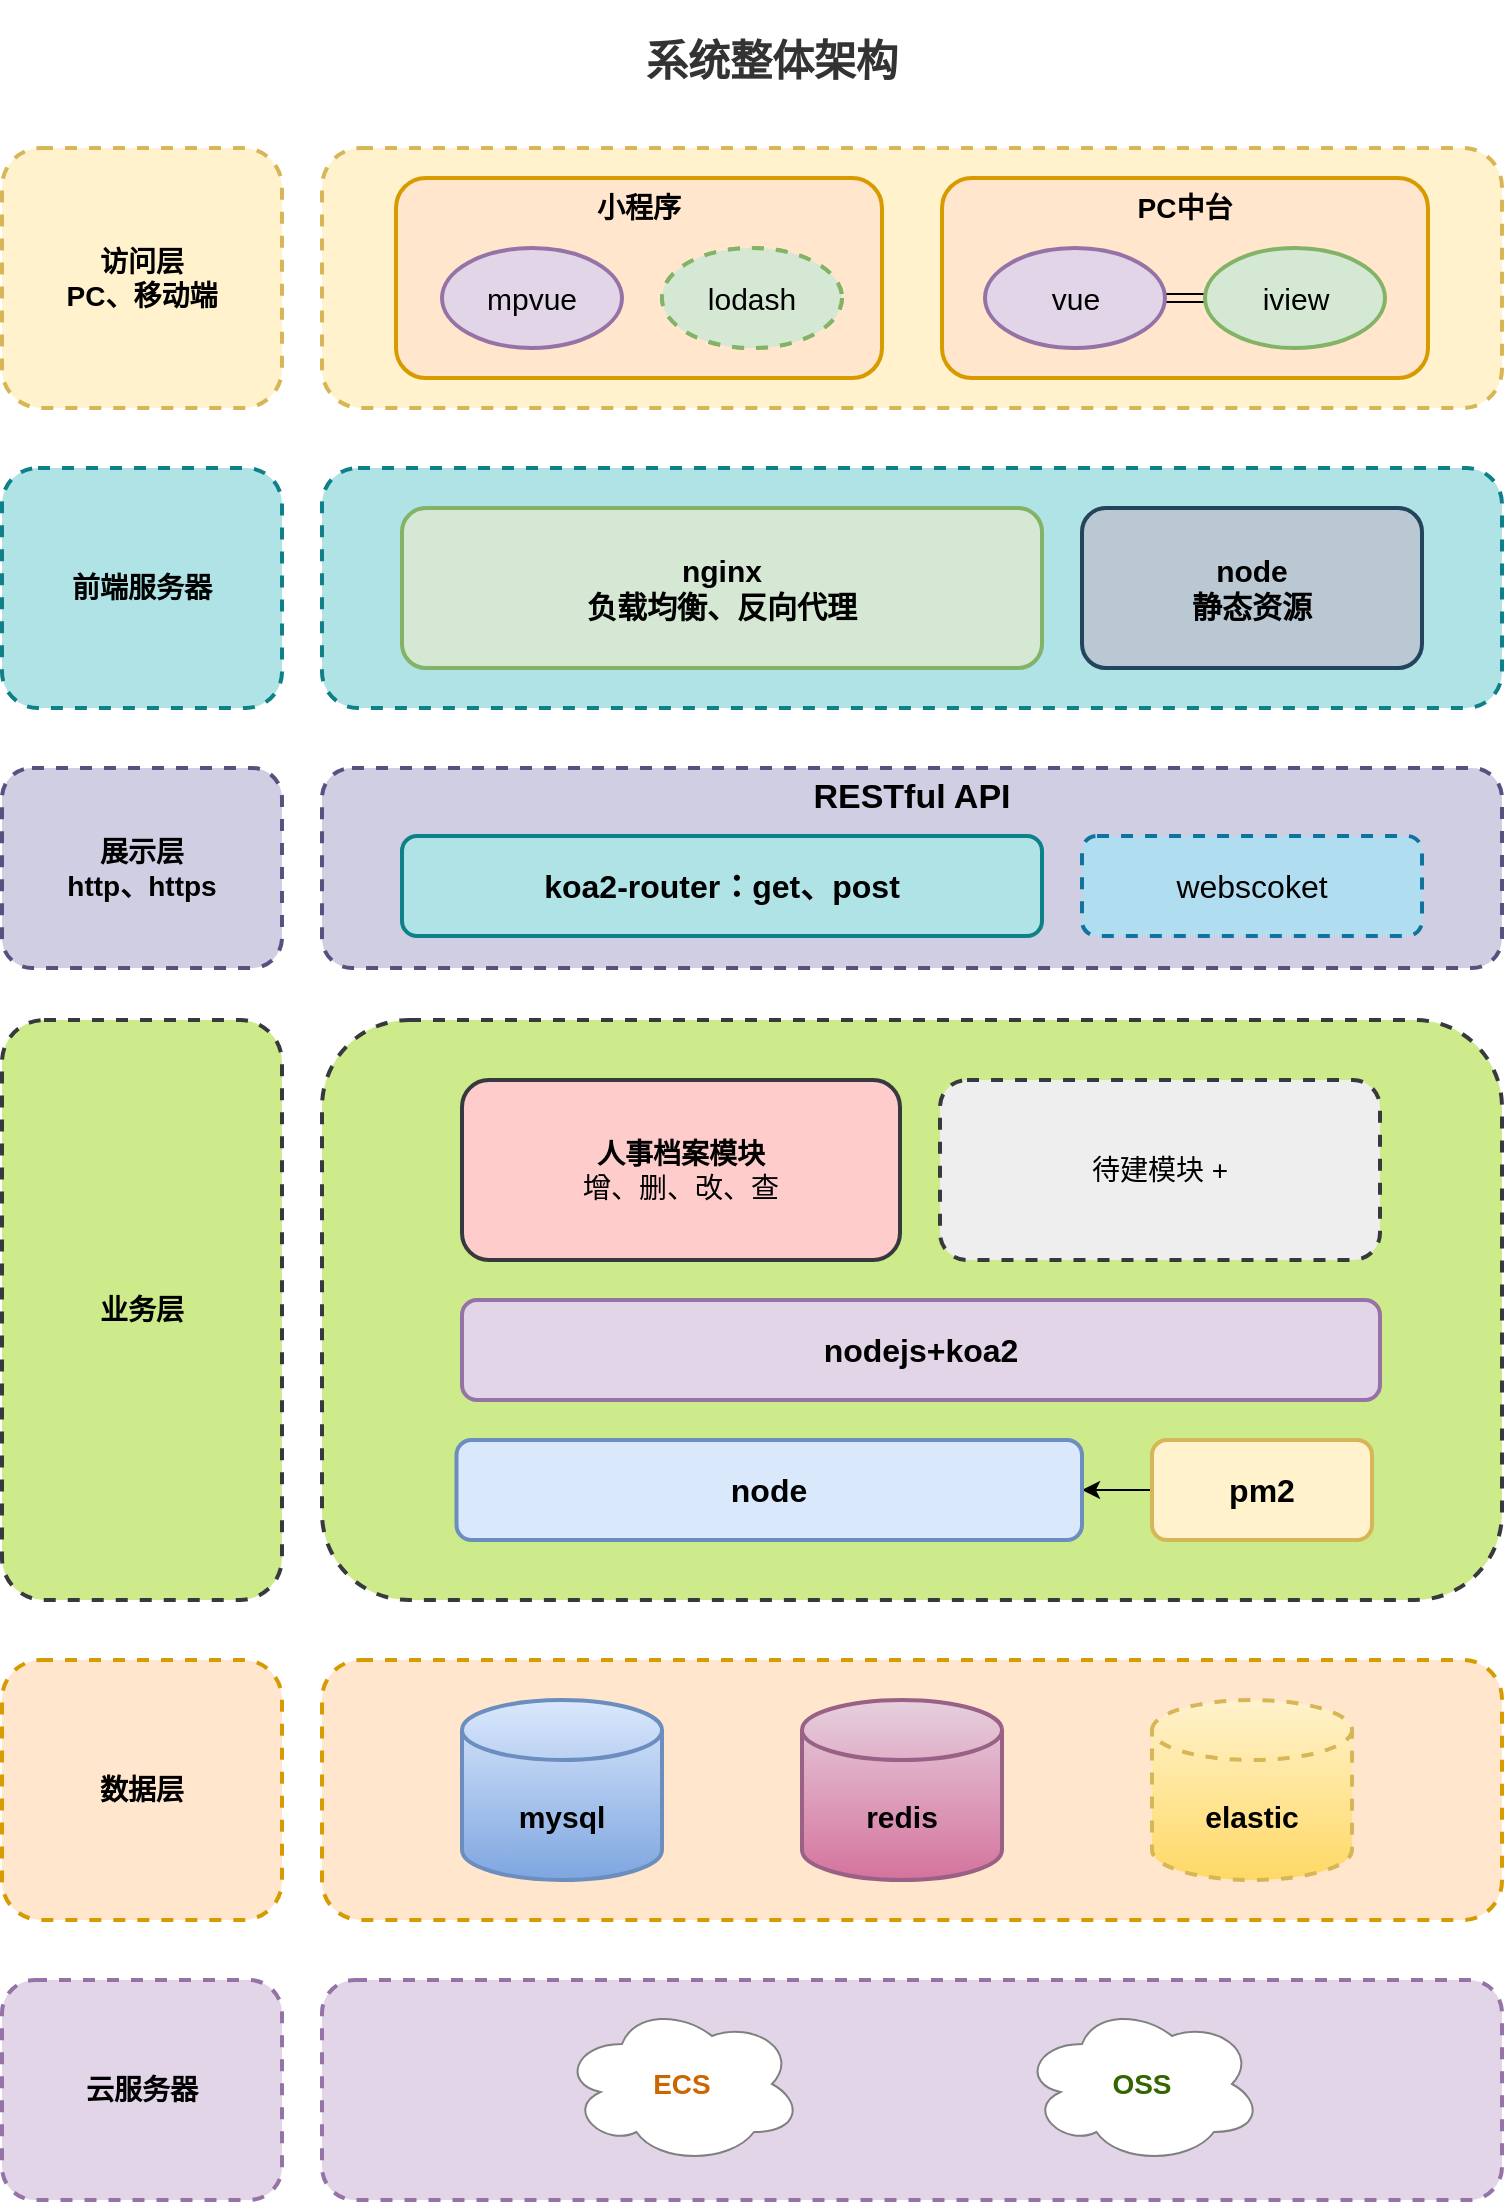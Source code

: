 <mxfile version="13.7.7" type="github">
  <diagram id="uigLghQHmSktTnQ-FTU0" name="Page-1">
    <mxGraphModel dx="901" dy="619" grid="1" gridSize="10" guides="1" tooltips="1" connect="1" arrows="1" fold="1" page="1" pageScale="1" pageWidth="827" pageHeight="1169" math="0" shadow="0">
      <root>
        <mxCell id="0" />
        <mxCell id="1" parent="0" />
        <mxCell id="VzdYGSw835GtBNg3_MaB-1" value="" style="rounded=1;whiteSpace=wrap;strokeWidth=2;fontSize=14;fontStyle=0;fontFamily=Helvetica;verticalAlign=middle;horizontal=1;spacing=0;dashed=1;strokeColor=#d6b656;fillColor=#fff2cc;" parent="1" vertex="1">
          <mxGeometry x="199" y="114" width="590" height="130" as="geometry" />
        </mxCell>
        <mxCell id="VzdYGSw835GtBNg3_MaB-3" value="访问层&#xa;PC、移动端" style="rounded=1;whiteSpace=wrap;strokeWidth=2;fontSize=14;fontStyle=1;fontFamily=Helvetica;verticalAlign=middle;horizontal=1;spacing=0;dashed=1;strokeColor=#d6b656;fillColor=#fff2cc;" parent="1" vertex="1">
          <mxGeometry x="39" y="114" width="140" height="130" as="geometry" />
        </mxCell>
        <mxCell id="VzdYGSw835GtBNg3_MaB-4" value="小程序" style="rounded=1;whiteSpace=wrap;html=1;strokeColor=#d79b00;strokeWidth=2;fillColor=#ffe6cc;verticalAlign=top;fontSize=14;fontStyle=1" parent="1" vertex="1">
          <mxGeometry x="236" y="129" width="243" height="100" as="geometry" />
        </mxCell>
        <mxCell id="VzdYGSw835GtBNg3_MaB-8" value="mpvue" style="ellipse;whiteSpace=wrap;html=1;strokeColor=#9673a6;strokeWidth=2;fontSize=15;fillColor=#e1d5e7;" parent="1" vertex="1">
          <mxGeometry x="259" y="164" width="90" height="50" as="geometry" />
        </mxCell>
        <mxCell id="VzdYGSw835GtBNg3_MaB-9" value="lodash" style="ellipse;whiteSpace=wrap;html=1;strokeColor=#82b366;strokeWidth=2;fontSize=14;dashed=1;fillColor=#d5e8d4;" parent="1" vertex="1">
          <mxGeometry x="369" y="164" width="90" height="50" as="geometry" />
        </mxCell>
        <mxCell id="VzdYGSw835GtBNg3_MaB-10" value="PC中台" style="rounded=1;whiteSpace=wrap;html=1;strokeColor=#d79b00;strokeWidth=2;fillColor=#ffe6cc;verticalAlign=top;fontSize=14;fontStyle=1" parent="1" vertex="1">
          <mxGeometry x="509" y="129" width="243" height="100" as="geometry" />
        </mxCell>
        <mxCell id="VzdYGSw835GtBNg3_MaB-11" value="lodash" style="ellipse;whiteSpace=wrap;html=1;strokeColor=#82b366;strokeWidth=2;fontSize=15;dashed=1;fillColor=#d5e8d4;" parent="1" vertex="1">
          <mxGeometry x="369" y="164" width="90" height="50" as="geometry" />
        </mxCell>
        <mxCell id="VzdYGSw835GtBNg3_MaB-64" value="" style="edgeStyle=orthogonalEdgeStyle;shape=link;rounded=0;orthogonalLoop=1;jettySize=auto;html=1;fontSize=21;fontColor=#333333;" parent="1" source="VzdYGSw835GtBNg3_MaB-12" target="VzdYGSw835GtBNg3_MaB-13" edge="1">
          <mxGeometry relative="1" as="geometry" />
        </mxCell>
        <mxCell id="VzdYGSw835GtBNg3_MaB-12" value="vue" style="ellipse;whiteSpace=wrap;html=1;strokeColor=#9673a6;strokeWidth=2;fontSize=15;fillColor=#e1d5e7;" parent="1" vertex="1">
          <mxGeometry x="530.5" y="164" width="90" height="50" as="geometry" />
        </mxCell>
        <mxCell id="VzdYGSw835GtBNg3_MaB-13" value="iview" style="ellipse;whiteSpace=wrap;html=1;strokeColor=#82b366;strokeWidth=2;fontSize=15;fillColor=#d5e8d4;" parent="1" vertex="1">
          <mxGeometry x="640.5" y="164" width="90" height="50" as="geometry" />
        </mxCell>
        <mxCell id="VzdYGSw835GtBNg3_MaB-14" value="RESTful API" style="rounded=1;whiteSpace=wrap;strokeWidth=2;fontSize=17;fontStyle=1;fontFamily=Helvetica;verticalAlign=top;horizontal=1;spacing=0;dashed=1;strokeColor=#56517e;fillColor=#d0cee2;" parent="1" vertex="1">
          <mxGeometry x="199" y="424" width="590" height="100" as="geometry" />
        </mxCell>
        <mxCell id="VzdYGSw835GtBNg3_MaB-15" value="展示层&#xa;http、https" style="rounded=1;whiteSpace=wrap;strokeWidth=2;fontSize=14;fontStyle=1;fontFamily=Helvetica;verticalAlign=middle;horizontal=1;spacing=0;dashed=1;strokeColor=#56517e;fillColor=#d0cee2;" parent="1" vertex="1">
          <mxGeometry x="39" y="424" width="140" height="100" as="geometry" />
        </mxCell>
        <mxCell id="VzdYGSw835GtBNg3_MaB-16" value="koa2-router：get、post" style="rounded=1;whiteSpace=wrap;html=1;strokeColor=#0e8088;strokeWidth=2;fillColor=#b0e3e6;verticalAlign=middle;fontSize=16;fontStyle=1" parent="1" vertex="1">
          <mxGeometry x="239" y="458" width="320" height="50" as="geometry" />
        </mxCell>
        <mxCell id="VzdYGSw835GtBNg3_MaB-24" value="webscoket" style="rounded=1;whiteSpace=wrap;html=1;strokeColor=#10739e;strokeWidth=2;fillColor=#b1ddf0;verticalAlign=middle;fontSize=16;fontStyle=0;dashed=1;" parent="1" vertex="1">
          <mxGeometry x="579" y="458" width="170" height="50" as="geometry" />
        </mxCell>
        <mxCell id="VzdYGSw835GtBNg3_MaB-26" value="" style="rounded=1;whiteSpace=wrap;strokeWidth=2;fontSize=17;fontStyle=1;fontFamily=Helvetica;verticalAlign=top;horizontal=1;spacing=0;dashed=1;strokeColor=#36393d;fillColor=#cdeb8b;" parent="1" vertex="1">
          <mxGeometry x="199" y="550" width="590" height="290" as="geometry" />
        </mxCell>
        <mxCell id="VzdYGSw835GtBNg3_MaB-27" value="业务层" style="rounded=1;whiteSpace=wrap;strokeWidth=2;fontSize=14;fontStyle=1;fontFamily=Helvetica;verticalAlign=middle;horizontal=1;spacing=0;dashed=1;strokeColor=#36393d;fillColor=#cdeb8b;" parent="1" vertex="1">
          <mxGeometry x="39" y="550" width="140" height="290" as="geometry" />
        </mxCell>
        <mxCell id="VzdYGSw835GtBNg3_MaB-30" value="" style="rounded=1;whiteSpace=wrap;strokeWidth=2;fontSize=17;fontStyle=1;fontFamily=Helvetica;verticalAlign=top;horizontal=1;spacing=0;dashed=1;strokeColor=#0e8088;fillColor=#b0e3e6;" parent="1" vertex="1">
          <mxGeometry x="199" y="274" width="590" height="120" as="geometry" />
        </mxCell>
        <mxCell id="VzdYGSw835GtBNg3_MaB-31" value="前端服务器" style="rounded=1;whiteSpace=wrap;strokeWidth=2;fontSize=14;fontStyle=1;fontFamily=Helvetica;verticalAlign=middle;horizontal=1;spacing=0;dashed=1;strokeColor=#0e8088;fillColor=#b0e3e6;" parent="1" vertex="1">
          <mxGeometry x="39" y="274" width="140" height="120" as="geometry" />
        </mxCell>
        <mxCell id="VzdYGSw835GtBNg3_MaB-33" value="nginx &lt;br style=&quot;font-size: 15px;&quot;&gt;负载均衡、反向代理" style="rounded=1;whiteSpace=wrap;html=1;strokeColor=#82b366;strokeWidth=2;fontSize=15;fillColor=#d5e8d4;fontStyle=1" parent="1" vertex="1">
          <mxGeometry x="239" y="294" width="320" height="80" as="geometry" />
        </mxCell>
        <mxCell id="VzdYGSw835GtBNg3_MaB-34" value="&lt;b style=&quot;font-size: 15px;&quot;&gt;node&lt;br style=&quot;font-size: 15px;&quot;&gt;静态资源&lt;/b&gt;" style="rounded=1;whiteSpace=wrap;html=1;strokeColor=#23445d;strokeWidth=2;fontSize=15;fillColor=#bac8d3;" parent="1" vertex="1">
          <mxGeometry x="579" y="294" width="170" height="80" as="geometry" />
        </mxCell>
        <mxCell id="VzdYGSw835GtBNg3_MaB-37" value="人事档案模块&lt;br&gt;&lt;span style=&quot;font-weight: normal&quot;&gt;增、删、改、查&lt;/span&gt;" style="rounded=1;whiteSpace=wrap;html=1;strokeColor=#36393d;strokeWidth=2;fillColor=#ffcccc;verticalAlign=middle;fontSize=14;fontStyle=1;" parent="1" vertex="1">
          <mxGeometry x="269" y="580" width="219" height="90" as="geometry" />
        </mxCell>
        <mxCell id="VzdYGSw835GtBNg3_MaB-38" value="待建模块 +" style="rounded=1;whiteSpace=wrap;html=1;strokeColor=#36393d;strokeWidth=2;fillColor=#eeeeee;verticalAlign=middle;fontSize=14;fontStyle=0;dashed=1;" parent="1" vertex="1">
          <mxGeometry x="508" y="580" width="220" height="90" as="geometry" />
        </mxCell>
        <mxCell id="VzdYGSw835GtBNg3_MaB-44" value="" style="rounded=1;whiteSpace=wrap;strokeWidth=2;fontSize=17;fontStyle=1;fontFamily=Helvetica;verticalAlign=top;horizontal=1;spacing=0;dashed=1;strokeColor=#d79b00;fillColor=#ffe6cc;" parent="1" vertex="1">
          <mxGeometry x="199" y="870" width="590" height="130" as="geometry" />
        </mxCell>
        <mxCell id="VzdYGSw835GtBNg3_MaB-45" value="数据层" style="rounded=1;whiteSpace=wrap;strokeWidth=2;fontSize=14;fontStyle=1;fontFamily=Helvetica;verticalAlign=middle;horizontal=1;spacing=0;dashed=1;strokeColor=#d79b00;fillColor=#ffe6cc;" parent="1" vertex="1">
          <mxGeometry x="39" y="870" width="140" height="130" as="geometry" />
        </mxCell>
        <mxCell id="VzdYGSw835GtBNg3_MaB-48" value="" style="rounded=1;whiteSpace=wrap;strokeWidth=2;fontSize=17;fontStyle=1;fontFamily=Helvetica;verticalAlign=top;horizontal=1;spacing=0;dashed=1;strokeColor=#9673a6;fillColor=#e1d5e7;" parent="1" vertex="1">
          <mxGeometry x="199" y="1030" width="590" height="110" as="geometry" />
        </mxCell>
        <mxCell id="VzdYGSw835GtBNg3_MaB-49" value="云服务器" style="rounded=1;whiteSpace=wrap;strokeWidth=2;fontSize=14;fontStyle=1;fontFamily=Helvetica;verticalAlign=middle;horizontal=1;spacing=0;dashed=1;strokeColor=#9673a6;fillColor=#e1d5e7;" parent="1" vertex="1">
          <mxGeometry x="39" y="1030" width="140" height="110" as="geometry" />
        </mxCell>
        <mxCell id="VzdYGSw835GtBNg3_MaB-52" value="&lt;span style=&quot;font-weight: 700&quot;&gt;mysql&lt;/span&gt;" style="shape=cylinder3;whiteSpace=wrap;html=1;boundedLbl=1;backgroundOutline=1;size=15;strokeColor=#6c8ebf;strokeWidth=2;fontSize=15;gradientColor=#7ea6e0;fillColor=#dae8fc;" parent="1" vertex="1">
          <mxGeometry x="269" y="890" width="100" height="90" as="geometry" />
        </mxCell>
        <mxCell id="VzdYGSw835GtBNg3_MaB-53" value="&lt;span style=&quot;font-weight: 700&quot;&gt;redis&lt;/span&gt;" style="shape=cylinder3;whiteSpace=wrap;html=1;boundedLbl=1;backgroundOutline=1;size=15;strokeColor=#996185;strokeWidth=2;fontSize=15;gradientColor=#d5739d;fillColor=#e6d0de;" parent="1" vertex="1">
          <mxGeometry x="439" y="890" width="100" height="90" as="geometry" />
        </mxCell>
        <mxCell id="VzdYGSw835GtBNg3_MaB-55" value="&lt;b&gt;elastic&lt;/b&gt;" style="shape=cylinder3;whiteSpace=wrap;html=1;boundedLbl=1;backgroundOutline=1;size=15;strokeColor=#d6b656;strokeWidth=2;fontSize=15;fillColor=#fff2cc;gradientColor=#ffd966;dashed=1;" parent="1" vertex="1">
          <mxGeometry x="614" y="890" width="100" height="90" as="geometry" />
        </mxCell>
        <mxCell id="VzdYGSw835GtBNg3_MaB-56" value="ECS" style="ellipse;shape=cloud;whiteSpace=wrap;html=1;strokeColor=#808080;strokeWidth=1;fontSize=14;fontColor=#CC6600;fontStyle=1" parent="1" vertex="1">
          <mxGeometry x="319" y="1042" width="120" height="80" as="geometry" />
        </mxCell>
        <mxCell id="VzdYGSw835GtBNg3_MaB-57" value="OSS" style="ellipse;shape=cloud;whiteSpace=wrap;html=1;strokeColor=#808080;strokeWidth=1;fontSize=14;fontColor=#336600;fontStyle=1" parent="1" vertex="1">
          <mxGeometry x="549" y="1042" width="120" height="80" as="geometry" />
        </mxCell>
        <mxCell id="VzdYGSw835GtBNg3_MaB-59" value="系统整体架构" style="text;html=1;strokeColor=none;fillColor=none;align=center;verticalAlign=middle;whiteSpace=wrap;rounded=0;fontSize=21;fontStyle=1;fontColor=#333333;" parent="1" vertex="1">
          <mxGeometry x="329" y="40" width="190" height="60" as="geometry" />
        </mxCell>
        <mxCell id="VzdYGSw835GtBNg3_MaB-60" value="nodejs+koa2" style="rounded=1;whiteSpace=wrap;html=1;strokeColor=#9673a6;strokeWidth=2;fillColor=#e1d5e7;verticalAlign=middle;fontSize=16;fontStyle=1" parent="1" vertex="1">
          <mxGeometry x="269" y="690" width="459" height="50" as="geometry" />
        </mxCell>
        <mxCell id="VzdYGSw835GtBNg3_MaB-67" value="" style="edgeStyle=orthogonalEdgeStyle;rounded=0;orthogonalLoop=1;jettySize=auto;html=1;fontSize=21;fontColor=#333333;" parent="1" source="VzdYGSw835GtBNg3_MaB-61" target="VzdYGSw835GtBNg3_MaB-66" edge="1">
          <mxGeometry relative="1" as="geometry" />
        </mxCell>
        <mxCell id="VzdYGSw835GtBNg3_MaB-61" value="pm2" style="rounded=1;whiteSpace=wrap;html=1;strokeColor=#d6b656;strokeWidth=2;fillColor=#fff2cc;verticalAlign=middle;fontSize=16;fontStyle=1" parent="1" vertex="1">
          <mxGeometry x="614" y="760" width="110" height="50" as="geometry" />
        </mxCell>
        <mxCell id="VzdYGSw835GtBNg3_MaB-66" value="node" style="rounded=1;whiteSpace=wrap;html=1;strokeColor=#6c8ebf;strokeWidth=2;fillColor=#dae8fc;verticalAlign=middle;fontSize=16;fontStyle=1" parent="1" vertex="1">
          <mxGeometry x="266.25" y="760" width="312.75" height="50" as="geometry" />
        </mxCell>
      </root>
    </mxGraphModel>
  </diagram>
</mxfile>
